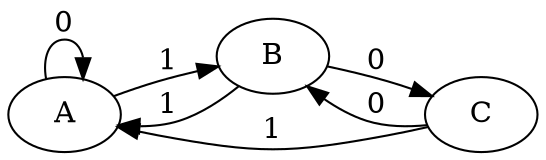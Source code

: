 digraph {
	rankdir=LR;

	A -> A [label="0"];
	A -> B [label="1"];

	B -> C [label="0"];
	B -> A [label="1"];

	C -> B [label="0"];
	C -> A [label="1"];
}

